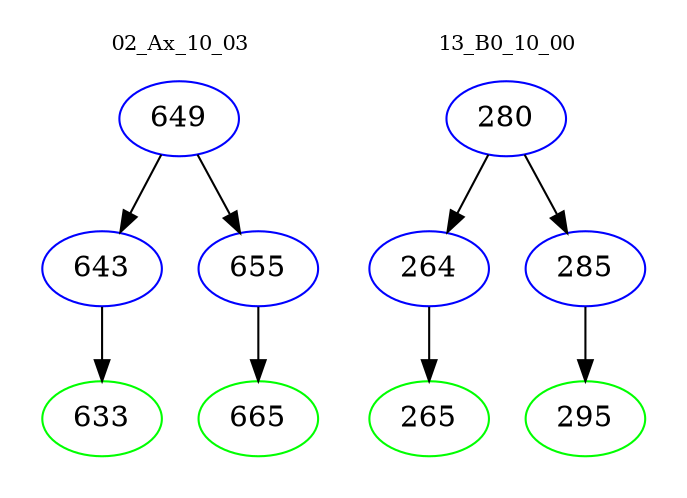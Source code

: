 digraph{
subgraph cluster_0 {
color = white
label = "02_Ax_10_03";
fontsize=10;
T0_649 [label="649", color="blue"]
T0_649 -> T0_643 [color="black"]
T0_643 [label="643", color="blue"]
T0_643 -> T0_633 [color="black"]
T0_633 [label="633", color="green"]
T0_649 -> T0_655 [color="black"]
T0_655 [label="655", color="blue"]
T0_655 -> T0_665 [color="black"]
T0_665 [label="665", color="green"]
}
subgraph cluster_1 {
color = white
label = "13_B0_10_00";
fontsize=10;
T1_280 [label="280", color="blue"]
T1_280 -> T1_264 [color="black"]
T1_264 [label="264", color="blue"]
T1_264 -> T1_265 [color="black"]
T1_265 [label="265", color="green"]
T1_280 -> T1_285 [color="black"]
T1_285 [label="285", color="blue"]
T1_285 -> T1_295 [color="black"]
T1_295 [label="295", color="green"]
}
}

